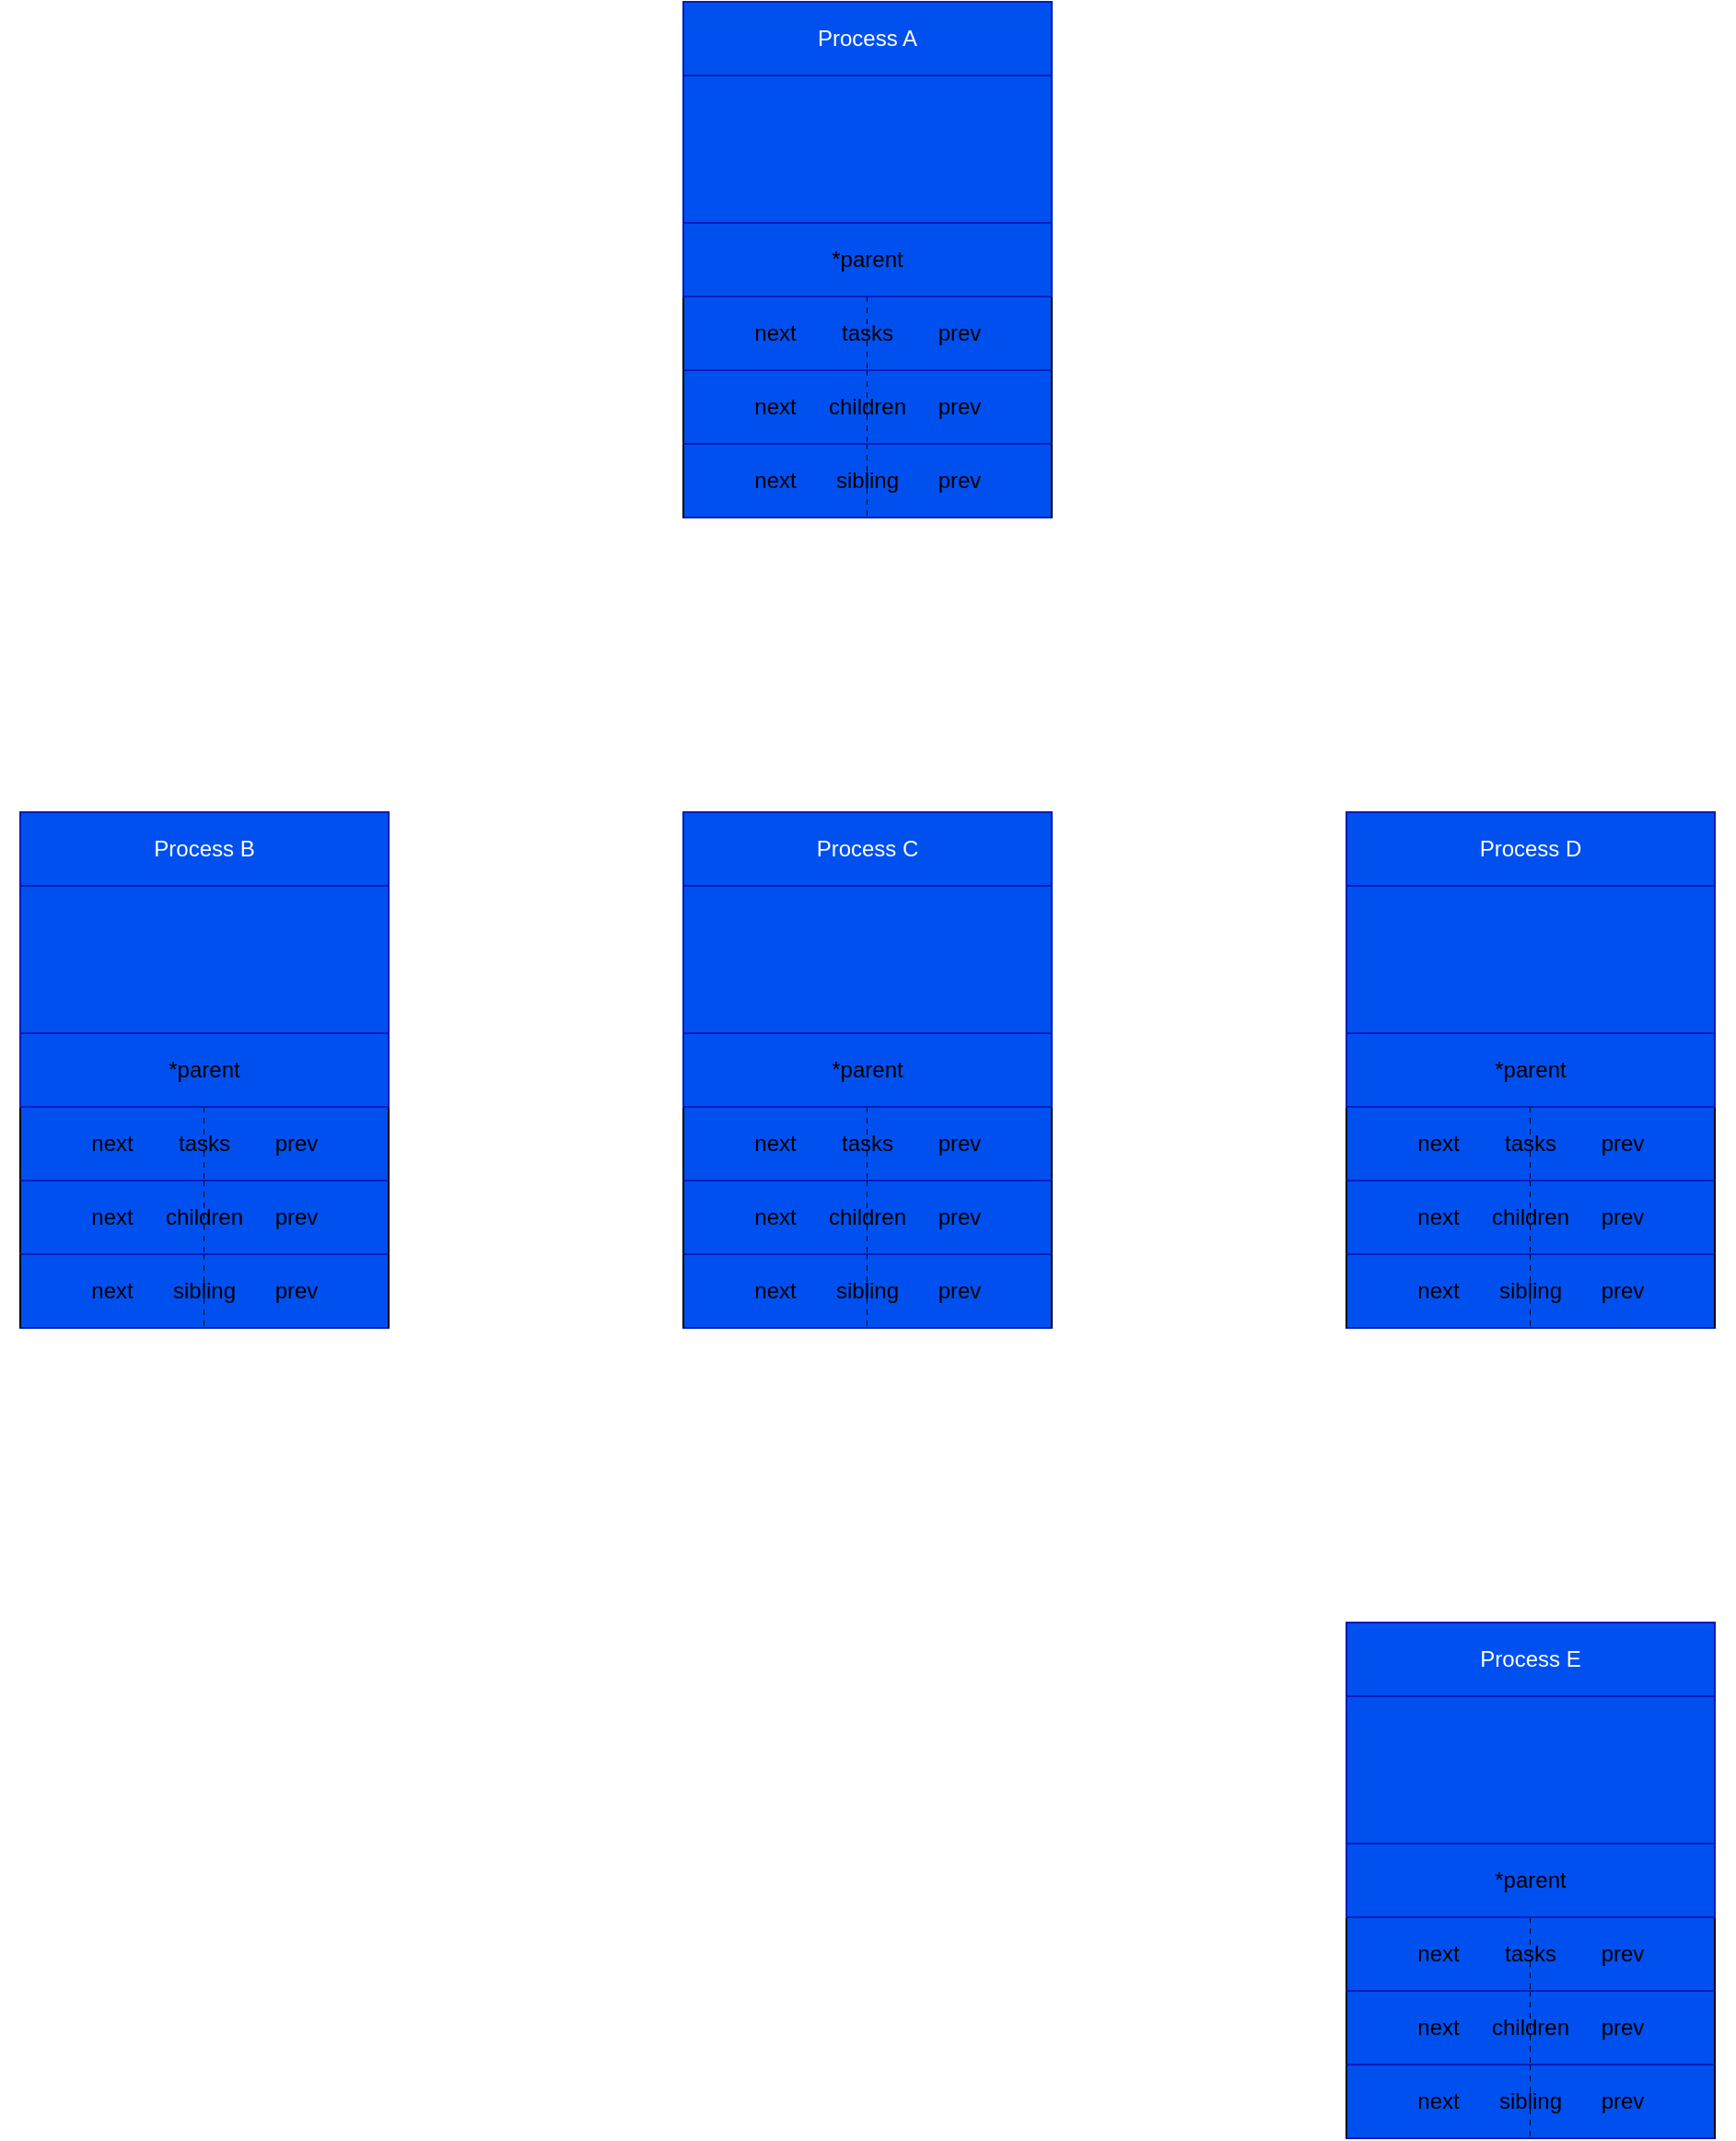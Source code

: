 <mxfile version="28.1.2">
  <diagram name="Page-1" id="jSjBeTgxp149Q0DbQiK0">
    <mxGraphModel dx="2678" dy="1028" grid="1" gridSize="10" guides="1" tooltips="1" connect="1" arrows="1" fold="1" page="1" pageScale="1" pageWidth="850" pageHeight="1100" math="0" shadow="0">
      <root>
        <mxCell id="0" />
        <mxCell id="1" parent="0" />
        <mxCell id="DQoFBdJlBpGmH9ihwqAg-1" value="Process A" style="rounded=0;whiteSpace=wrap;html=1;fillColor=#0050ef;fontColor=#ffffff;strokeColor=#001DBC;" parent="1" vertex="1">
          <mxGeometry x="320" y="80" width="200" height="40" as="geometry" />
        </mxCell>
        <mxCell id="DQoFBdJlBpGmH9ihwqAg-2" value="" style="rounded=0;whiteSpace=wrap;html=1;fillColor=#0050ef;fontColor=#ffffff;strokeColor=#001DBC;" parent="1" vertex="1">
          <mxGeometry x="320" y="120" width="200" height="80" as="geometry" />
        </mxCell>
        <mxCell id="DQoFBdJlBpGmH9ihwqAg-4" value="&lt;font style=&quot;color: light-dark(rgb(0, 0, 0), rgb(0, 0, 255));&quot;&gt;next&lt;/font&gt;" style="shape=partialRectangle;whiteSpace=wrap;html=1;left=0;right=0;fillColor=#0050ef;strokeColor=#001DBC;fontColor=#ffffff;" parent="1" vertex="1">
          <mxGeometry x="320" y="240" width="100" height="40" as="geometry" />
        </mxCell>
        <mxCell id="DQoFBdJlBpGmH9ihwqAg-5" value="" style="line;strokeWidth=1;direction=south;html=1;" parent="1" vertex="1">
          <mxGeometry x="310" y="240" width="20" height="40" as="geometry" />
        </mxCell>
        <mxCell id="DQoFBdJlBpGmH9ihwqAg-7" value="" style="line;strokeWidth=1;direction=south;html=1;dashed=1;" parent="1" vertex="1">
          <mxGeometry x="410" y="240" width="20" height="40" as="geometry" />
        </mxCell>
        <mxCell id="DQoFBdJlBpGmH9ihwqAg-8" value="&lt;font style=&quot;color: light-dark(rgb(0, 0, 0), rgb(0, 0, 255));&quot;&gt;prev&lt;/font&gt;" style="shape=partialRectangle;whiteSpace=wrap;html=1;left=0;right=0;fillColor=#0050ef;fontColor=#ffffff;strokeColor=#001DBC;" parent="1" vertex="1">
          <mxGeometry x="420" y="240" width="100" height="40" as="geometry" />
        </mxCell>
        <mxCell id="DQoFBdJlBpGmH9ihwqAg-9" value="" style="line;strokeWidth=1;direction=south;html=1;" parent="1" vertex="1">
          <mxGeometry x="510" y="240" width="20" height="40" as="geometry" />
        </mxCell>
        <mxCell id="DQoFBdJlBpGmH9ihwqAg-10" value="&lt;font style=&quot;color: light-dark(rgb(0, 0, 0), rgb(255, 255, 255));&quot;&gt;tasks&lt;/font&gt;" style="text;html=1;align=center;verticalAlign=middle;whiteSpace=wrap;rounded=0;" parent="1" vertex="1">
          <mxGeometry x="390" y="245" width="60" height="30" as="geometry" />
        </mxCell>
        <mxCell id="DQoFBdJlBpGmH9ihwqAg-11" value="&lt;font style=&quot;color: light-dark(rgb(0, 0, 0), rgb(0, 255, 0));&quot;&gt;next&lt;/font&gt;" style="shape=partialRectangle;whiteSpace=wrap;html=1;left=0;right=0;fillColor=#0050ef;fontColor=#ffffff;strokeColor=#001DBC;" parent="1" vertex="1">
          <mxGeometry x="320" y="280" width="100" height="40" as="geometry" />
        </mxCell>
        <mxCell id="DQoFBdJlBpGmH9ihwqAg-12" value="" style="line;strokeWidth=1;direction=south;html=1;" parent="1" vertex="1">
          <mxGeometry x="310" y="280" width="20" height="40" as="geometry" />
        </mxCell>
        <mxCell id="DQoFBdJlBpGmH9ihwqAg-13" value="" style="line;strokeWidth=1;direction=south;html=1;dashed=1;" parent="1" vertex="1">
          <mxGeometry x="410" y="280" width="20" height="40" as="geometry" />
        </mxCell>
        <mxCell id="DQoFBdJlBpGmH9ihwqAg-14" value="&lt;font style=&quot;color: light-dark(rgb(0, 0, 0), rgb(0, 255, 0));&quot;&gt;prev&lt;/font&gt;" style="shape=partialRectangle;whiteSpace=wrap;html=1;left=0;right=0;fillColor=#0050ef;fontColor=#ffffff;strokeColor=#001DBC;" parent="1" vertex="1">
          <mxGeometry x="420" y="280" width="100" height="40" as="geometry" />
        </mxCell>
        <mxCell id="DQoFBdJlBpGmH9ihwqAg-15" value="" style="line;strokeWidth=1;direction=south;html=1;" parent="1" vertex="1">
          <mxGeometry x="510" y="280" width="20" height="40" as="geometry" />
        </mxCell>
        <mxCell id="DQoFBdJlBpGmH9ihwqAg-16" value="children" style="text;html=1;align=center;verticalAlign=middle;whiteSpace=wrap;rounded=0;" parent="1" vertex="1">
          <mxGeometry x="390" y="285" width="60" height="30" as="geometry" />
        </mxCell>
        <mxCell id="DQoFBdJlBpGmH9ihwqAg-27" value="&lt;font style=&quot;color: light-dark(rgb(0, 0, 0), rgb(127, 0, 255));&quot;&gt;next&lt;/font&gt;" style="shape=partialRectangle;whiteSpace=wrap;html=1;left=0;right=0;fillColor=#0050ef;fontColor=#ffffff;strokeColor=#001DBC;" parent="1" vertex="1">
          <mxGeometry x="320" y="320" width="100" height="40" as="geometry" />
        </mxCell>
        <mxCell id="DQoFBdJlBpGmH9ihwqAg-28" value="" style="line;strokeWidth=1;direction=south;html=1;" parent="1" vertex="1">
          <mxGeometry x="310" y="320" width="20" height="40" as="geometry" />
        </mxCell>
        <mxCell id="DQoFBdJlBpGmH9ihwqAg-29" value="" style="line;strokeWidth=1;direction=south;html=1;dashed=1;" parent="1" vertex="1">
          <mxGeometry x="410" y="320" width="20" height="40" as="geometry" />
        </mxCell>
        <mxCell id="DQoFBdJlBpGmH9ihwqAg-30" value="&lt;font style=&quot;color: light-dark(rgb(0, 0, 0), rgb(127, 0, 255));&quot;&gt;prev&lt;/font&gt;" style="shape=partialRectangle;whiteSpace=wrap;html=1;left=0;right=0;fillColor=#0050ef;fontColor=#ffffff;strokeColor=#001DBC;" parent="1" vertex="1">
          <mxGeometry x="420" y="320" width="100" height="40" as="geometry" />
        </mxCell>
        <mxCell id="DQoFBdJlBpGmH9ihwqAg-31" value="" style="line;strokeWidth=1;direction=south;html=1;" parent="1" vertex="1">
          <mxGeometry x="510" y="320" width="20" height="40" as="geometry" />
        </mxCell>
        <mxCell id="DQoFBdJlBpGmH9ihwqAg-32" value="sibling" style="text;html=1;align=center;verticalAlign=middle;whiteSpace=wrap;rounded=0;" parent="1" vertex="1">
          <mxGeometry x="390" y="325" width="60" height="30" as="geometry" />
        </mxCell>
        <mxCell id="DQoFBdJlBpGmH9ihwqAg-33" value="&lt;font style=&quot;color: light-dark(rgb(0, 0, 0), rgb(204, 0, 0));&quot;&gt;*parent&lt;/font&gt;" style="rounded=0;whiteSpace=wrap;html=1;fillColor=#0050ef;fontColor=#ffffff;strokeColor=#001DBC;" parent="1" vertex="1">
          <mxGeometry x="320" y="200" width="200" height="40" as="geometry" />
        </mxCell>
        <mxCell id="Pr255XUGISF5RP6_E8v_-1" value="Process C" style="rounded=0;whiteSpace=wrap;html=1;fillColor=#0050ef;fontColor=#ffffff;strokeColor=#001DBC;" vertex="1" parent="1">
          <mxGeometry x="320" y="520" width="200" height="40" as="geometry" />
        </mxCell>
        <mxCell id="Pr255XUGISF5RP6_E8v_-2" value="" style="rounded=0;whiteSpace=wrap;html=1;fillColor=#0050ef;fontColor=#ffffff;strokeColor=#001DBC;" vertex="1" parent="1">
          <mxGeometry x="320" y="560" width="200" height="80" as="geometry" />
        </mxCell>
        <mxCell id="Pr255XUGISF5RP6_E8v_-3" value="&lt;font style=&quot;color: light-dark(rgb(0, 0, 0), rgb(0, 0, 255));&quot;&gt;next&lt;/font&gt;" style="shape=partialRectangle;whiteSpace=wrap;html=1;left=0;right=0;fillColor=#0050ef;strokeColor=#001DBC;fontColor=#ffffff;" vertex="1" parent="1">
          <mxGeometry x="320" y="680" width="100" height="40" as="geometry" />
        </mxCell>
        <mxCell id="Pr255XUGISF5RP6_E8v_-4" value="" style="line;strokeWidth=1;direction=south;html=1;" vertex="1" parent="1">
          <mxGeometry x="310" y="680" width="20" height="40" as="geometry" />
        </mxCell>
        <mxCell id="Pr255XUGISF5RP6_E8v_-5" value="" style="line;strokeWidth=1;direction=south;html=1;dashed=1;" vertex="1" parent="1">
          <mxGeometry x="410" y="680" width="20" height="40" as="geometry" />
        </mxCell>
        <mxCell id="Pr255XUGISF5RP6_E8v_-6" value="&lt;font style=&quot;color: light-dark(rgb(0, 0, 0), rgb(0, 0, 255));&quot;&gt;prev&lt;/font&gt;" style="shape=partialRectangle;whiteSpace=wrap;html=1;left=0;right=0;fillColor=#0050ef;fontColor=#ffffff;strokeColor=#001DBC;" vertex="1" parent="1">
          <mxGeometry x="420" y="680" width="100" height="40" as="geometry" />
        </mxCell>
        <mxCell id="Pr255XUGISF5RP6_E8v_-7" value="" style="line;strokeWidth=1;direction=south;html=1;" vertex="1" parent="1">
          <mxGeometry x="510" y="680" width="20" height="40" as="geometry" />
        </mxCell>
        <mxCell id="Pr255XUGISF5RP6_E8v_-8" value="&lt;font style=&quot;color: light-dark(rgb(0, 0, 0), rgb(255, 255, 255));&quot;&gt;tasks&lt;/font&gt;" style="text;html=1;align=center;verticalAlign=middle;whiteSpace=wrap;rounded=0;" vertex="1" parent="1">
          <mxGeometry x="390" y="685" width="60" height="30" as="geometry" />
        </mxCell>
        <mxCell id="Pr255XUGISF5RP6_E8v_-9" value="&lt;font style=&quot;color: light-dark(rgb(0, 0, 0), rgb(0, 255, 0));&quot;&gt;next&lt;/font&gt;" style="shape=partialRectangle;whiteSpace=wrap;html=1;left=0;right=0;fillColor=#0050ef;fontColor=#ffffff;strokeColor=#001DBC;" vertex="1" parent="1">
          <mxGeometry x="320" y="720" width="100" height="40" as="geometry" />
        </mxCell>
        <mxCell id="Pr255XUGISF5RP6_E8v_-10" value="" style="line;strokeWidth=1;direction=south;html=1;" vertex="1" parent="1">
          <mxGeometry x="310" y="720" width="20" height="40" as="geometry" />
        </mxCell>
        <mxCell id="Pr255XUGISF5RP6_E8v_-11" value="" style="line;strokeWidth=1;direction=south;html=1;dashed=1;" vertex="1" parent="1">
          <mxGeometry x="410" y="720" width="20" height="40" as="geometry" />
        </mxCell>
        <mxCell id="Pr255XUGISF5RP6_E8v_-12" value="&lt;font style=&quot;color: light-dark(rgb(0, 0, 0), rgb(0, 255, 0));&quot;&gt;prev&lt;/font&gt;" style="shape=partialRectangle;whiteSpace=wrap;html=1;left=0;right=0;fillColor=#0050ef;fontColor=#ffffff;strokeColor=#001DBC;" vertex="1" parent="1">
          <mxGeometry x="420" y="720" width="100" height="40" as="geometry" />
        </mxCell>
        <mxCell id="Pr255XUGISF5RP6_E8v_-13" value="" style="line;strokeWidth=1;direction=south;html=1;" vertex="1" parent="1">
          <mxGeometry x="510" y="720" width="20" height="40" as="geometry" />
        </mxCell>
        <mxCell id="Pr255XUGISF5RP6_E8v_-14" value="children" style="text;html=1;align=center;verticalAlign=middle;whiteSpace=wrap;rounded=0;" vertex="1" parent="1">
          <mxGeometry x="390" y="725" width="60" height="30" as="geometry" />
        </mxCell>
        <mxCell id="Pr255XUGISF5RP6_E8v_-15" value="&lt;font style=&quot;color: light-dark(rgb(0, 0, 0), rgb(127, 0, 255));&quot;&gt;next&lt;/font&gt;" style="shape=partialRectangle;whiteSpace=wrap;html=1;left=0;right=0;fillColor=#0050ef;fontColor=#ffffff;strokeColor=#001DBC;" vertex="1" parent="1">
          <mxGeometry x="320" y="760" width="100" height="40" as="geometry" />
        </mxCell>
        <mxCell id="Pr255XUGISF5RP6_E8v_-16" value="" style="line;strokeWidth=1;direction=south;html=1;" vertex="1" parent="1">
          <mxGeometry x="310" y="760" width="20" height="40" as="geometry" />
        </mxCell>
        <mxCell id="Pr255XUGISF5RP6_E8v_-17" value="" style="line;strokeWidth=1;direction=south;html=1;dashed=1;" vertex="1" parent="1">
          <mxGeometry x="410" y="760" width="20" height="40" as="geometry" />
        </mxCell>
        <mxCell id="Pr255XUGISF5RP6_E8v_-18" value="&lt;font style=&quot;color: light-dark(rgb(0, 0, 0), rgb(127, 0, 255));&quot;&gt;prev&lt;/font&gt;" style="shape=partialRectangle;whiteSpace=wrap;html=1;left=0;right=0;fillColor=#0050ef;fontColor=#ffffff;strokeColor=#001DBC;" vertex="1" parent="1">
          <mxGeometry x="420" y="760" width="100" height="40" as="geometry" />
        </mxCell>
        <mxCell id="Pr255XUGISF5RP6_E8v_-19" value="" style="line;strokeWidth=1;direction=south;html=1;" vertex="1" parent="1">
          <mxGeometry x="510" y="760" width="20" height="40" as="geometry" />
        </mxCell>
        <mxCell id="Pr255XUGISF5RP6_E8v_-20" value="sibling" style="text;html=1;align=center;verticalAlign=middle;whiteSpace=wrap;rounded=0;" vertex="1" parent="1">
          <mxGeometry x="390" y="765" width="60" height="30" as="geometry" />
        </mxCell>
        <mxCell id="Pr255XUGISF5RP6_E8v_-21" value="&lt;font style=&quot;color: light-dark(rgb(0, 0, 0), rgb(204, 0, 0));&quot;&gt;*parent&lt;/font&gt;" style="rounded=0;whiteSpace=wrap;html=1;fillColor=#0050ef;fontColor=#ffffff;strokeColor=#001DBC;" vertex="1" parent="1">
          <mxGeometry x="320" y="640" width="200" height="40" as="geometry" />
        </mxCell>
        <mxCell id="Pr255XUGISF5RP6_E8v_-22" value="Process D" style="rounded=0;whiteSpace=wrap;html=1;fillColor=#0050ef;fontColor=#ffffff;strokeColor=#001DBC;" vertex="1" parent="1">
          <mxGeometry x="680" y="520" width="200" height="40" as="geometry" />
        </mxCell>
        <mxCell id="Pr255XUGISF5RP6_E8v_-23" value="" style="rounded=0;whiteSpace=wrap;html=1;fillColor=#0050ef;fontColor=#ffffff;strokeColor=#001DBC;" vertex="1" parent="1">
          <mxGeometry x="680" y="560" width="200" height="80" as="geometry" />
        </mxCell>
        <mxCell id="Pr255XUGISF5RP6_E8v_-24" value="&lt;font style=&quot;color: light-dark(rgb(0, 0, 0), rgb(0, 0, 255));&quot;&gt;next&lt;/font&gt;" style="shape=partialRectangle;whiteSpace=wrap;html=1;left=0;right=0;fillColor=#0050ef;strokeColor=#001DBC;fontColor=#ffffff;" vertex="1" parent="1">
          <mxGeometry x="680" y="680" width="100" height="40" as="geometry" />
        </mxCell>
        <mxCell id="Pr255XUGISF5RP6_E8v_-25" value="" style="line;strokeWidth=1;direction=south;html=1;" vertex="1" parent="1">
          <mxGeometry x="670" y="680" width="20" height="40" as="geometry" />
        </mxCell>
        <mxCell id="Pr255XUGISF5RP6_E8v_-26" value="" style="line;strokeWidth=1;direction=south;html=1;dashed=1;" vertex="1" parent="1">
          <mxGeometry x="770" y="680" width="20" height="40" as="geometry" />
        </mxCell>
        <mxCell id="Pr255XUGISF5RP6_E8v_-27" value="&lt;font style=&quot;color: light-dark(rgb(0, 0, 0), rgb(0, 0, 255));&quot;&gt;prev&lt;/font&gt;" style="shape=partialRectangle;whiteSpace=wrap;html=1;left=0;right=0;fillColor=#0050ef;fontColor=#ffffff;strokeColor=#001DBC;" vertex="1" parent="1">
          <mxGeometry x="780" y="680" width="100" height="40" as="geometry" />
        </mxCell>
        <mxCell id="Pr255XUGISF5RP6_E8v_-28" value="" style="line;strokeWidth=1;direction=south;html=1;" vertex="1" parent="1">
          <mxGeometry x="870" y="680" width="20" height="40" as="geometry" />
        </mxCell>
        <mxCell id="Pr255XUGISF5RP6_E8v_-29" value="&lt;font style=&quot;color: light-dark(rgb(0, 0, 0), rgb(255, 255, 255));&quot;&gt;tasks&lt;/font&gt;" style="text;html=1;align=center;verticalAlign=middle;whiteSpace=wrap;rounded=0;" vertex="1" parent="1">
          <mxGeometry x="750" y="685" width="60" height="30" as="geometry" />
        </mxCell>
        <mxCell id="Pr255XUGISF5RP6_E8v_-30" value="&lt;font style=&quot;color: light-dark(rgb(0, 0, 0), rgb(0, 255, 0));&quot;&gt;next&lt;/font&gt;" style="shape=partialRectangle;whiteSpace=wrap;html=1;left=0;right=0;fillColor=#0050ef;fontColor=#ffffff;strokeColor=#001DBC;" vertex="1" parent="1">
          <mxGeometry x="680" y="720" width="100" height="40" as="geometry" />
        </mxCell>
        <mxCell id="Pr255XUGISF5RP6_E8v_-31" value="" style="line;strokeWidth=1;direction=south;html=1;" vertex="1" parent="1">
          <mxGeometry x="670" y="720" width="20" height="40" as="geometry" />
        </mxCell>
        <mxCell id="Pr255XUGISF5RP6_E8v_-32" value="" style="line;strokeWidth=1;direction=south;html=1;dashed=1;" vertex="1" parent="1">
          <mxGeometry x="770" y="720" width="20" height="40" as="geometry" />
        </mxCell>
        <mxCell id="Pr255XUGISF5RP6_E8v_-33" value="&lt;font style=&quot;color: light-dark(rgb(0, 0, 0), rgb(0, 255, 0));&quot;&gt;prev&lt;/font&gt;" style="shape=partialRectangle;whiteSpace=wrap;html=1;left=0;right=0;fillColor=#0050ef;fontColor=#ffffff;strokeColor=#001DBC;" vertex="1" parent="1">
          <mxGeometry x="780" y="720" width="100" height="40" as="geometry" />
        </mxCell>
        <mxCell id="Pr255XUGISF5RP6_E8v_-34" value="" style="line;strokeWidth=1;direction=south;html=1;" vertex="1" parent="1">
          <mxGeometry x="870" y="720" width="20" height="40" as="geometry" />
        </mxCell>
        <mxCell id="Pr255XUGISF5RP6_E8v_-35" value="children" style="text;html=1;align=center;verticalAlign=middle;whiteSpace=wrap;rounded=0;" vertex="1" parent="1">
          <mxGeometry x="750" y="725" width="60" height="30" as="geometry" />
        </mxCell>
        <mxCell id="Pr255XUGISF5RP6_E8v_-36" value="&lt;font style=&quot;color: light-dark(rgb(0, 0, 0), rgb(127, 0, 255));&quot;&gt;next&lt;/font&gt;" style="shape=partialRectangle;whiteSpace=wrap;html=1;left=0;right=0;fillColor=#0050ef;fontColor=#ffffff;strokeColor=#001DBC;" vertex="1" parent="1">
          <mxGeometry x="680" y="760" width="100" height="40" as="geometry" />
        </mxCell>
        <mxCell id="Pr255XUGISF5RP6_E8v_-37" value="" style="line;strokeWidth=1;direction=south;html=1;" vertex="1" parent="1">
          <mxGeometry x="670" y="760" width="20" height="40" as="geometry" />
        </mxCell>
        <mxCell id="Pr255XUGISF5RP6_E8v_-38" value="" style="line;strokeWidth=1;direction=south;html=1;dashed=1;" vertex="1" parent="1">
          <mxGeometry x="770" y="760" width="20" height="40" as="geometry" />
        </mxCell>
        <mxCell id="Pr255XUGISF5RP6_E8v_-39" value="&lt;font style=&quot;color: light-dark(rgb(0, 0, 0), rgb(127, 0, 255));&quot;&gt;prev&lt;/font&gt;" style="shape=partialRectangle;whiteSpace=wrap;html=1;left=0;right=0;fillColor=#0050ef;fontColor=#ffffff;strokeColor=#001DBC;" vertex="1" parent="1">
          <mxGeometry x="780" y="760" width="100" height="40" as="geometry" />
        </mxCell>
        <mxCell id="Pr255XUGISF5RP6_E8v_-40" value="" style="line;strokeWidth=1;direction=south;html=1;" vertex="1" parent="1">
          <mxGeometry x="870" y="760" width="20" height="40" as="geometry" />
        </mxCell>
        <mxCell id="Pr255XUGISF5RP6_E8v_-41" value="sibling" style="text;html=1;align=center;verticalAlign=middle;whiteSpace=wrap;rounded=0;" vertex="1" parent="1">
          <mxGeometry x="750" y="765" width="60" height="30" as="geometry" />
        </mxCell>
        <mxCell id="Pr255XUGISF5RP6_E8v_-42" value="&lt;font style=&quot;color: light-dark(rgb(0, 0, 0), rgb(204, 0, 0));&quot;&gt;*parent&lt;/font&gt;" style="rounded=0;whiteSpace=wrap;html=1;fillColor=#0050ef;fontColor=#ffffff;strokeColor=#001DBC;" vertex="1" parent="1">
          <mxGeometry x="680" y="640" width="200" height="40" as="geometry" />
        </mxCell>
        <mxCell id="Pr255XUGISF5RP6_E8v_-43" value="Process B" style="rounded=0;whiteSpace=wrap;html=1;fillColor=#0050ef;fontColor=#ffffff;strokeColor=#001DBC;" vertex="1" parent="1">
          <mxGeometry x="-40" y="520" width="200" height="40" as="geometry" />
        </mxCell>
        <mxCell id="Pr255XUGISF5RP6_E8v_-44" value="" style="rounded=0;whiteSpace=wrap;html=1;fillColor=#0050ef;fontColor=#ffffff;strokeColor=#001DBC;" vertex="1" parent="1">
          <mxGeometry x="-40" y="560" width="200" height="80" as="geometry" />
        </mxCell>
        <mxCell id="Pr255XUGISF5RP6_E8v_-45" value="&lt;font style=&quot;color: light-dark(rgb(0, 0, 0), rgb(0, 0, 255));&quot;&gt;next&lt;/font&gt;" style="shape=partialRectangle;whiteSpace=wrap;html=1;left=0;right=0;fillColor=#0050ef;strokeColor=#001DBC;fontColor=#ffffff;" vertex="1" parent="1">
          <mxGeometry x="-40" y="680" width="100" height="40" as="geometry" />
        </mxCell>
        <mxCell id="Pr255XUGISF5RP6_E8v_-46" value="" style="line;strokeWidth=1;direction=south;html=1;" vertex="1" parent="1">
          <mxGeometry x="-50" y="680" width="20" height="40" as="geometry" />
        </mxCell>
        <mxCell id="Pr255XUGISF5RP6_E8v_-47" value="" style="line;strokeWidth=1;direction=south;html=1;dashed=1;" vertex="1" parent="1">
          <mxGeometry x="50" y="680" width="20" height="40" as="geometry" />
        </mxCell>
        <mxCell id="Pr255XUGISF5RP6_E8v_-48" value="&lt;font style=&quot;color: light-dark(rgb(0, 0, 0), rgb(0, 0, 255));&quot;&gt;prev&lt;/font&gt;" style="shape=partialRectangle;whiteSpace=wrap;html=1;left=0;right=0;fillColor=#0050ef;fontColor=#ffffff;strokeColor=#001DBC;" vertex="1" parent="1">
          <mxGeometry x="60" y="680" width="100" height="40" as="geometry" />
        </mxCell>
        <mxCell id="Pr255XUGISF5RP6_E8v_-49" value="" style="line;strokeWidth=1;direction=south;html=1;" vertex="1" parent="1">
          <mxGeometry x="150" y="680" width="20" height="40" as="geometry" />
        </mxCell>
        <mxCell id="Pr255XUGISF5RP6_E8v_-50" value="&lt;font style=&quot;color: light-dark(rgb(0, 0, 0), rgb(255, 255, 255));&quot;&gt;tasks&lt;/font&gt;" style="text;html=1;align=center;verticalAlign=middle;whiteSpace=wrap;rounded=0;" vertex="1" parent="1">
          <mxGeometry x="30" y="685" width="60" height="30" as="geometry" />
        </mxCell>
        <mxCell id="Pr255XUGISF5RP6_E8v_-51" value="&lt;font style=&quot;color: light-dark(rgb(0, 0, 0), rgb(0, 255, 0));&quot;&gt;next&lt;/font&gt;" style="shape=partialRectangle;whiteSpace=wrap;html=1;left=0;right=0;fillColor=#0050ef;fontColor=#ffffff;strokeColor=#001DBC;" vertex="1" parent="1">
          <mxGeometry x="-40" y="720" width="100" height="40" as="geometry" />
        </mxCell>
        <mxCell id="Pr255XUGISF5RP6_E8v_-52" value="" style="line;strokeWidth=1;direction=south;html=1;" vertex="1" parent="1">
          <mxGeometry x="-50" y="720" width="20" height="40" as="geometry" />
        </mxCell>
        <mxCell id="Pr255XUGISF5RP6_E8v_-53" value="" style="line;strokeWidth=1;direction=south;html=1;dashed=1;" vertex="1" parent="1">
          <mxGeometry x="50" y="720" width="20" height="40" as="geometry" />
        </mxCell>
        <mxCell id="Pr255XUGISF5RP6_E8v_-54" value="&lt;font style=&quot;color: light-dark(rgb(0, 0, 0), rgb(0, 255, 0));&quot;&gt;prev&lt;/font&gt;" style="shape=partialRectangle;whiteSpace=wrap;html=1;left=0;right=0;fillColor=#0050ef;fontColor=#ffffff;strokeColor=#001DBC;" vertex="1" parent="1">
          <mxGeometry x="60" y="720" width="100" height="40" as="geometry" />
        </mxCell>
        <mxCell id="Pr255XUGISF5RP6_E8v_-55" value="" style="line;strokeWidth=1;direction=south;html=1;" vertex="1" parent="1">
          <mxGeometry x="150" y="720" width="20" height="40" as="geometry" />
        </mxCell>
        <mxCell id="Pr255XUGISF5RP6_E8v_-56" value="children" style="text;html=1;align=center;verticalAlign=middle;whiteSpace=wrap;rounded=0;" vertex="1" parent="1">
          <mxGeometry x="30" y="725" width="60" height="30" as="geometry" />
        </mxCell>
        <mxCell id="Pr255XUGISF5RP6_E8v_-57" value="&lt;font style=&quot;color: light-dark(rgb(0, 0, 0), rgb(127, 0, 255));&quot;&gt;next&lt;/font&gt;" style="shape=partialRectangle;whiteSpace=wrap;html=1;left=0;right=0;fillColor=#0050ef;fontColor=#ffffff;strokeColor=#001DBC;" vertex="1" parent="1">
          <mxGeometry x="-40" y="760" width="100" height="40" as="geometry" />
        </mxCell>
        <mxCell id="Pr255XUGISF5RP6_E8v_-58" value="" style="line;strokeWidth=1;direction=south;html=1;" vertex="1" parent="1">
          <mxGeometry x="-50" y="760" width="20" height="40" as="geometry" />
        </mxCell>
        <mxCell id="Pr255XUGISF5RP6_E8v_-59" value="" style="line;strokeWidth=1;direction=south;html=1;dashed=1;" vertex="1" parent="1">
          <mxGeometry x="50" y="760" width="20" height="40" as="geometry" />
        </mxCell>
        <mxCell id="Pr255XUGISF5RP6_E8v_-60" value="&lt;font style=&quot;color: light-dark(rgb(0, 0, 0), rgb(127, 0, 255));&quot;&gt;prev&lt;/font&gt;" style="shape=partialRectangle;whiteSpace=wrap;html=1;left=0;right=0;fillColor=#0050ef;fontColor=#ffffff;strokeColor=#001DBC;" vertex="1" parent="1">
          <mxGeometry x="60" y="760" width="100" height="40" as="geometry" />
        </mxCell>
        <mxCell id="Pr255XUGISF5RP6_E8v_-61" value="" style="line;strokeWidth=1;direction=south;html=1;" vertex="1" parent="1">
          <mxGeometry x="150" y="760" width="20" height="40" as="geometry" />
        </mxCell>
        <mxCell id="Pr255XUGISF5RP6_E8v_-62" value="sibling" style="text;html=1;align=center;verticalAlign=middle;whiteSpace=wrap;rounded=0;" vertex="1" parent="1">
          <mxGeometry x="30" y="765" width="60" height="30" as="geometry" />
        </mxCell>
        <mxCell id="Pr255XUGISF5RP6_E8v_-63" value="&lt;font style=&quot;color: light-dark(rgb(0, 0, 0), rgb(204, 0, 0));&quot;&gt;*parent&lt;/font&gt;" style="rounded=0;whiteSpace=wrap;html=1;fillColor=#0050ef;fontColor=#ffffff;strokeColor=#001DBC;" vertex="1" parent="1">
          <mxGeometry x="-40" y="640" width="200" height="40" as="geometry" />
        </mxCell>
        <mxCell id="Pr255XUGISF5RP6_E8v_-64" value="Process E" style="rounded=0;whiteSpace=wrap;html=1;fillColor=#0050ef;fontColor=#ffffff;strokeColor=#001DBC;" vertex="1" parent="1">
          <mxGeometry x="680" y="960" width="200" height="40" as="geometry" />
        </mxCell>
        <mxCell id="Pr255XUGISF5RP6_E8v_-65" value="" style="rounded=0;whiteSpace=wrap;html=1;fillColor=#0050ef;fontColor=#ffffff;strokeColor=#001DBC;" vertex="1" parent="1">
          <mxGeometry x="680" y="1000" width="200" height="80" as="geometry" />
        </mxCell>
        <mxCell id="Pr255XUGISF5RP6_E8v_-66" value="&lt;font style=&quot;color: light-dark(rgb(0, 0, 0), rgb(0, 0, 255));&quot;&gt;next&lt;/font&gt;" style="shape=partialRectangle;whiteSpace=wrap;html=1;left=0;right=0;fillColor=#0050ef;strokeColor=#001DBC;fontColor=#ffffff;" vertex="1" parent="1">
          <mxGeometry x="680" y="1120" width="100" height="40" as="geometry" />
        </mxCell>
        <mxCell id="Pr255XUGISF5RP6_E8v_-67" value="" style="line;strokeWidth=1;direction=south;html=1;" vertex="1" parent="1">
          <mxGeometry x="670" y="1120" width="20" height="40" as="geometry" />
        </mxCell>
        <mxCell id="Pr255XUGISF5RP6_E8v_-68" value="" style="line;strokeWidth=1;direction=south;html=1;dashed=1;" vertex="1" parent="1">
          <mxGeometry x="770" y="1120" width="20" height="40" as="geometry" />
        </mxCell>
        <mxCell id="Pr255XUGISF5RP6_E8v_-69" value="&lt;font style=&quot;color: light-dark(rgb(0, 0, 0), rgb(0, 0, 255));&quot;&gt;prev&lt;/font&gt;" style="shape=partialRectangle;whiteSpace=wrap;html=1;left=0;right=0;fillColor=#0050ef;fontColor=#ffffff;strokeColor=#001DBC;" vertex="1" parent="1">
          <mxGeometry x="780" y="1120" width="100" height="40" as="geometry" />
        </mxCell>
        <mxCell id="Pr255XUGISF5RP6_E8v_-70" value="" style="line;strokeWidth=1;direction=south;html=1;" vertex="1" parent="1">
          <mxGeometry x="870" y="1120" width="20" height="40" as="geometry" />
        </mxCell>
        <mxCell id="Pr255XUGISF5RP6_E8v_-71" value="&lt;font style=&quot;color: light-dark(rgb(0, 0, 0), rgb(255, 255, 255));&quot;&gt;tasks&lt;/font&gt;" style="text;html=1;align=center;verticalAlign=middle;whiteSpace=wrap;rounded=0;" vertex="1" parent="1">
          <mxGeometry x="750" y="1125" width="60" height="30" as="geometry" />
        </mxCell>
        <mxCell id="Pr255XUGISF5RP6_E8v_-72" value="&lt;font style=&quot;color: light-dark(rgb(0, 0, 0), rgb(0, 255, 0));&quot;&gt;next&lt;/font&gt;" style="shape=partialRectangle;whiteSpace=wrap;html=1;left=0;right=0;fillColor=#0050ef;fontColor=#ffffff;strokeColor=#001DBC;" vertex="1" parent="1">
          <mxGeometry x="680" y="1160" width="100" height="40" as="geometry" />
        </mxCell>
        <mxCell id="Pr255XUGISF5RP6_E8v_-73" value="" style="line;strokeWidth=1;direction=south;html=1;" vertex="1" parent="1">
          <mxGeometry x="670" y="1160" width="20" height="40" as="geometry" />
        </mxCell>
        <mxCell id="Pr255XUGISF5RP6_E8v_-74" value="" style="line;strokeWidth=1;direction=south;html=1;dashed=1;" vertex="1" parent="1">
          <mxGeometry x="770" y="1160" width="20" height="40" as="geometry" />
        </mxCell>
        <mxCell id="Pr255XUGISF5RP6_E8v_-75" value="&lt;font style=&quot;color: light-dark(rgb(0, 0, 0), rgb(0, 255, 0));&quot;&gt;prev&lt;/font&gt;" style="shape=partialRectangle;whiteSpace=wrap;html=1;left=0;right=0;fillColor=#0050ef;fontColor=#ffffff;strokeColor=#001DBC;" vertex="1" parent="1">
          <mxGeometry x="780" y="1160" width="100" height="40" as="geometry" />
        </mxCell>
        <mxCell id="Pr255XUGISF5RP6_E8v_-76" value="" style="line;strokeWidth=1;direction=south;html=1;" vertex="1" parent="1">
          <mxGeometry x="870" y="1160" width="20" height="40" as="geometry" />
        </mxCell>
        <mxCell id="Pr255XUGISF5RP6_E8v_-77" value="children" style="text;html=1;align=center;verticalAlign=middle;whiteSpace=wrap;rounded=0;" vertex="1" parent="1">
          <mxGeometry x="750" y="1165" width="60" height="30" as="geometry" />
        </mxCell>
        <mxCell id="Pr255XUGISF5RP6_E8v_-78" value="&lt;font style=&quot;color: light-dark(rgb(0, 0, 0), rgb(127, 0, 255));&quot;&gt;next&lt;/font&gt;" style="shape=partialRectangle;whiteSpace=wrap;html=1;left=0;right=0;fillColor=#0050ef;fontColor=#ffffff;strokeColor=#001DBC;" vertex="1" parent="1">
          <mxGeometry x="680" y="1200" width="100" height="40" as="geometry" />
        </mxCell>
        <mxCell id="Pr255XUGISF5RP6_E8v_-79" value="" style="line;strokeWidth=1;direction=south;html=1;" vertex="1" parent="1">
          <mxGeometry x="670" y="1200" width="20" height="40" as="geometry" />
        </mxCell>
        <mxCell id="Pr255XUGISF5RP6_E8v_-80" value="" style="line;strokeWidth=1;direction=south;html=1;dashed=1;" vertex="1" parent="1">
          <mxGeometry x="770" y="1200" width="20" height="40" as="geometry" />
        </mxCell>
        <mxCell id="Pr255XUGISF5RP6_E8v_-81" value="&lt;font style=&quot;color: light-dark(rgb(0, 0, 0), rgb(127, 0, 255));&quot;&gt;prev&lt;/font&gt;" style="shape=partialRectangle;whiteSpace=wrap;html=1;left=0;right=0;fillColor=#0050ef;fontColor=#ffffff;strokeColor=#001DBC;" vertex="1" parent="1">
          <mxGeometry x="780" y="1200" width="100" height="40" as="geometry" />
        </mxCell>
        <mxCell id="Pr255XUGISF5RP6_E8v_-82" value="" style="line;strokeWidth=1;direction=south;html=1;" vertex="1" parent="1">
          <mxGeometry x="870" y="1200" width="20" height="40" as="geometry" />
        </mxCell>
        <mxCell id="Pr255XUGISF5RP6_E8v_-83" value="sibling" style="text;html=1;align=center;verticalAlign=middle;whiteSpace=wrap;rounded=0;" vertex="1" parent="1">
          <mxGeometry x="750" y="1205" width="60" height="30" as="geometry" />
        </mxCell>
        <mxCell id="Pr255XUGISF5RP6_E8v_-84" value="&lt;font style=&quot;color: light-dark(rgb(0, 0, 0), rgb(204, 0, 0));&quot;&gt;*parent&lt;/font&gt;" style="rounded=0;whiteSpace=wrap;html=1;fillColor=#0050ef;fontColor=#ffffff;strokeColor=#001DBC;" vertex="1" parent="1">
          <mxGeometry x="680" y="1080" width="200" height="40" as="geometry" />
        </mxCell>
      </root>
    </mxGraphModel>
  </diagram>
</mxfile>
